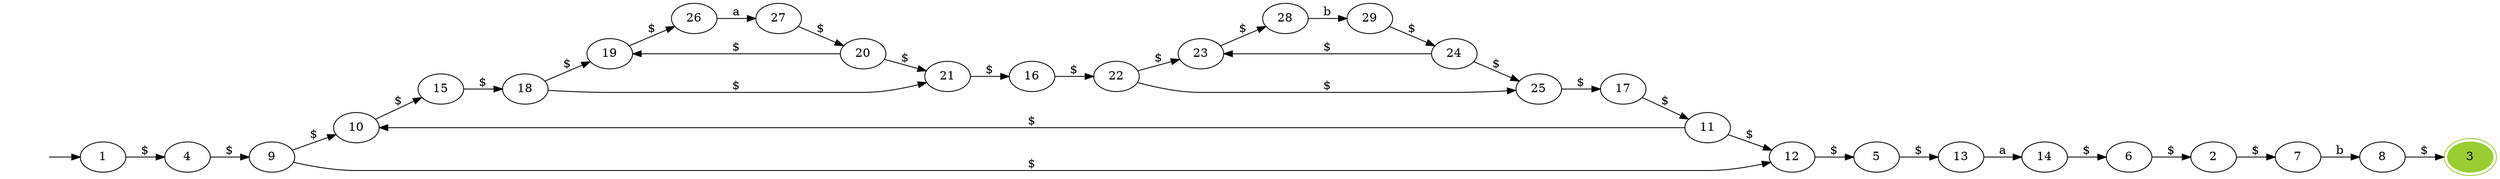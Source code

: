 digraph g {

rankdir=LR; 

NOTHING [label="", shape=none];
"1" [ label = "1" ]; 

"2" [ label = "2" ]; 

"3" [ label = "3" ]; 

"4" [ label = "4" ]; 

"5" [ label = "5" ]; 

"6" [ label = "6" ]; 

"7" [ label = "7" ]; 

"8" [ label = "8" ]; 

"9" [ label = "9" ]; 

"10" [ label = "10" ]; 

"11" [ label = "11" ]; 

"12" [ label = "12" ]; 

"13" [ label = "13" ]; 

"14" [ label = "14" ]; 

"15" [ label = "15" ]; 

"16" [ label = "16" ]; 

"17" [ label = "17" ]; 

"18" [ label = "18" ]; 

"19" [ label = "19" ]; 

"20" [ label = "20" ]; 

"21" [ label = "21" ]; 

"22" [ label = "22" ]; 

"23" [ label = "23" ]; 

"24" [ label = "24" ]; 

"25" [ label = "25" ]; 

"26" [ label = "26" ]; 

"27" [ label = "27" ]; 

"28" [ label = "28" ]; 

"29" [ label = "29" ]; 

"1" -> "4" [ label = "$" ]; 

"2" -> "7" [ label = "$" ]; 

"4" -> "9" [ label = "$" ]; 

"5" -> "13" [ label = "$" ]; 

"6" -> "2" [ label = "$" ]; 

"7" -> "8" [ label = "b" ]; 

"8" -> "3" [ label = "$" ]; 

"9" -> "10" [ label = "$" ]; 

"9" -> "12" [ label = "$" ]; 

"10" -> "15" [ label = "$" ]; 

"11" -> "10" [ label = "$" ]; 

"11" -> "12" [ label = "$" ]; 

"12" -> "5" [ label = "$" ]; 

"13" -> "14" [ label = "a" ]; 

"14" -> "6" [ label = "$" ]; 

"15" -> "18" [ label = "$" ]; 

"16" -> "22" [ label = "$" ]; 

"17" -> "11" [ label = "$" ]; 

"18" -> "19" [ label = "$" ]; 

"18" -> "21" [ label = "$" ]; 

"19" -> "26" [ label = "$" ]; 

"20" -> "19" [ label = "$" ]; 

"20" -> "21" [ label = "$" ]; 

"21" -> "16" [ label = "$" ]; 

"22" -> "23" [ label = "$" ]; 

"22" -> "25" [ label = "$" ]; 

"23" -> "28" [ label = "$" ]; 

"24" -> "23" [ label = "$" ]; 

"24" -> "25" [ label = "$" ]; 

"25" -> "17" [ label = "$" ]; 

"26" -> "27" [ label = "a" ]; 

"27" -> "20" [ label = "$" ]; 

"28" -> "29" [ label = "b" ]; 

"29" -> "24" [ label = "$" ]; 

NOTHING -> "1";
"3" [ peripheries=2, style=filled, color=yellowgreen ]
}